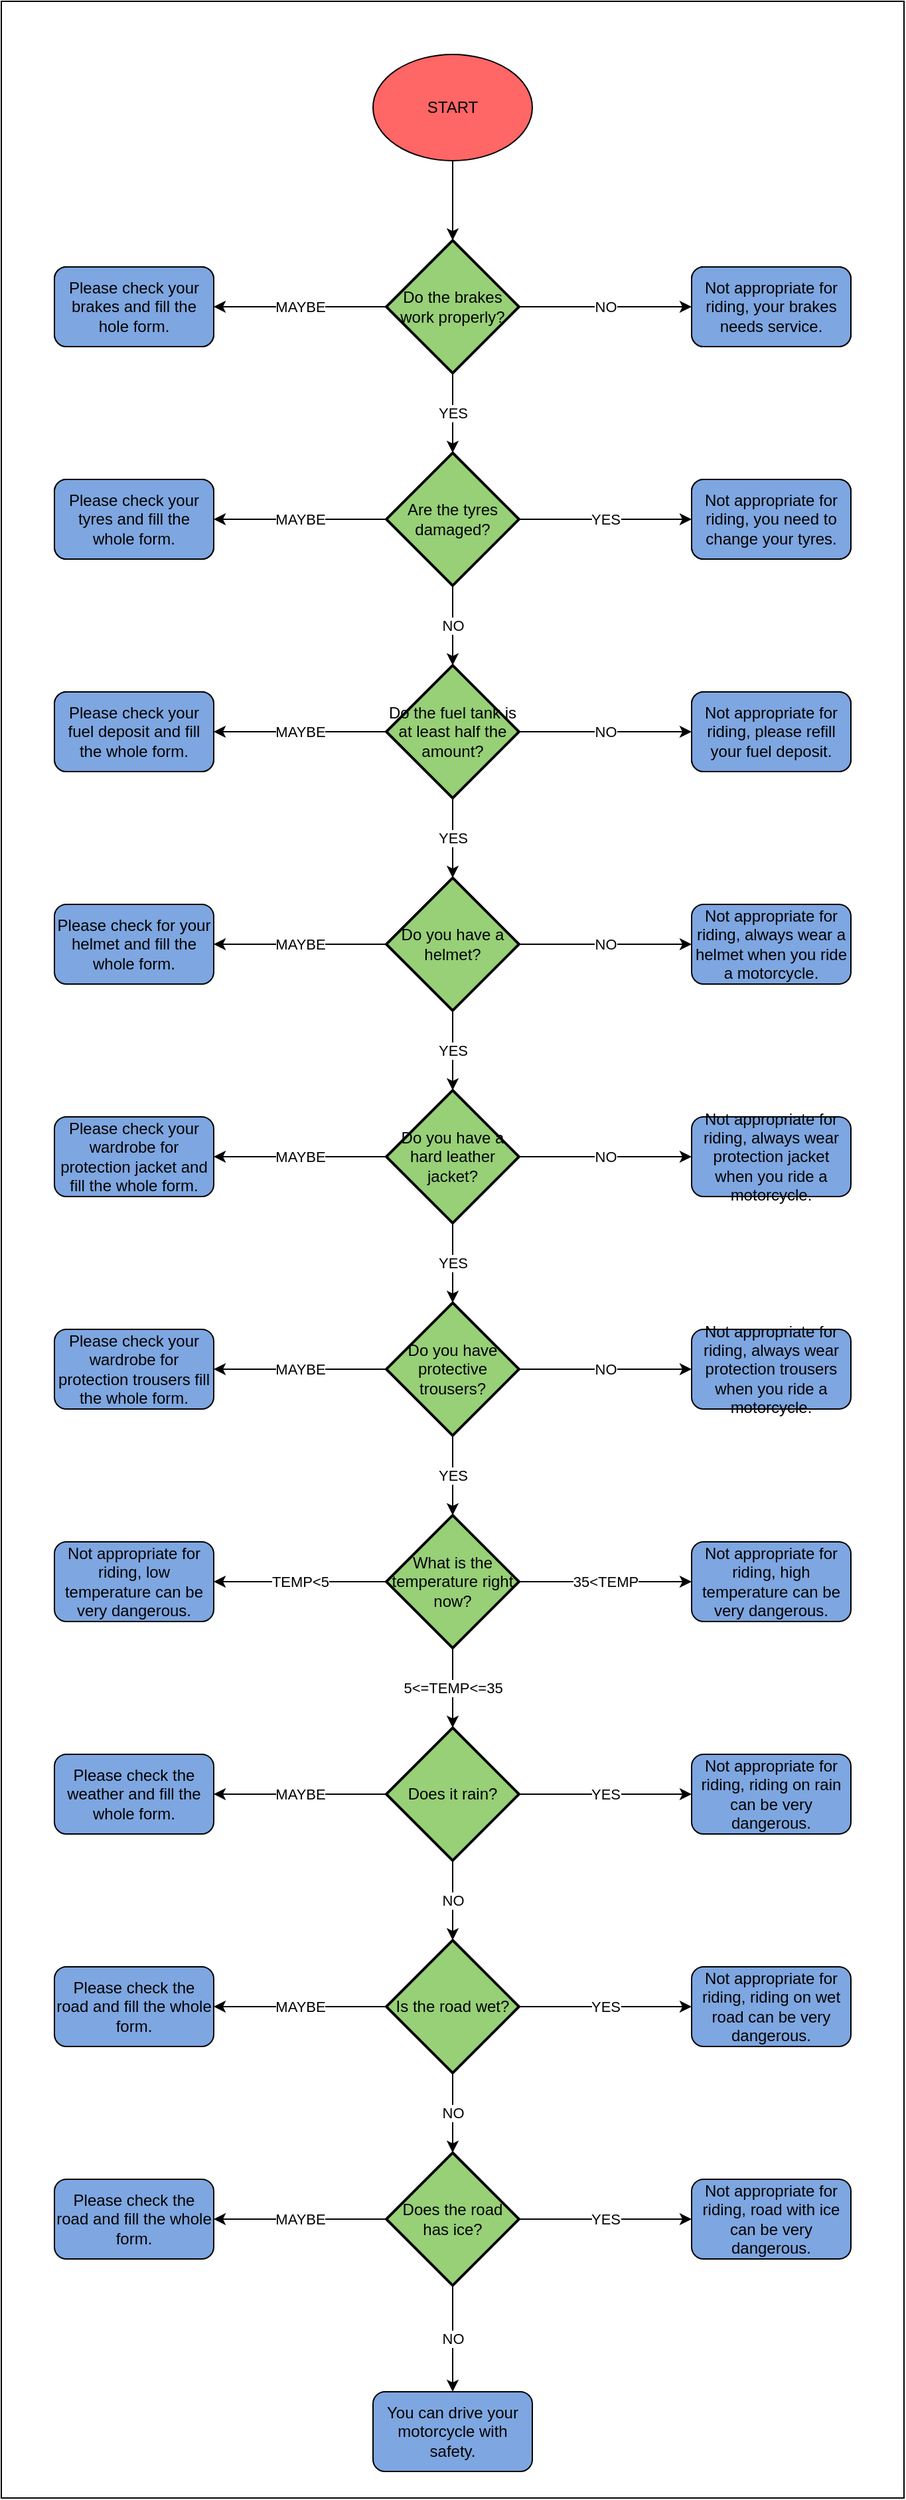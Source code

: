 <mxfile version="14.2.4" type="device"><diagram id="Aasf_YlZGYBMdKBJ-v3B" name="Page-1"><mxGraphModel dx="1140" dy="492" grid="1" gridSize="10" guides="1" tooltips="1" connect="1" arrows="1" fold="1" page="1" pageScale="1" pageWidth="827" pageHeight="1169" math="0" shadow="0"><root><mxCell id="0"/><mxCell id="1" parent="0"/><mxCell id="5wDYgAP2A3JdaDyU1wDn-115" value="" style="rounded=0;whiteSpace=wrap;html=1;fillColor=#FFFFFF;" vertex="1" parent="1"><mxGeometry x="74" y="30" width="680" height="1880" as="geometry"/></mxCell><mxCell id="5wDYgAP2A3JdaDyU1wDn-4" value="" style="endArrow=classic;html=1;entryX=0.5;entryY=0;entryDx=0;entryDy=0;exitX=0.5;exitY=1;exitDx=0;exitDy=0;exitPerimeter=0;entryPerimeter=0;" edge="1" parent="1" source="5wDYgAP2A3JdaDyU1wDn-97" target="5wDYgAP2A3JdaDyU1wDn-98"><mxGeometry relative="1" as="geometry"><mxPoint x="414" y="290" as="sourcePoint"/><mxPoint x="414" y="390" as="targetPoint"/></mxGeometry></mxCell><mxCell id="5wDYgAP2A3JdaDyU1wDn-5" value="YES" style="edgeLabel;resizable=0;html=1;align=center;verticalAlign=middle;" connectable="0" vertex="1" parent="5wDYgAP2A3JdaDyU1wDn-4"><mxGeometry relative="1" as="geometry"/></mxCell><mxCell id="5wDYgAP2A3JdaDyU1wDn-7" value="" style="endArrow=classic;html=1;entryX=0.5;entryY=0;entryDx=0;entryDy=0;exitX=0.5;exitY=1;exitDx=0;exitDy=0;exitPerimeter=0;entryPerimeter=0;" edge="1" parent="1" source="5wDYgAP2A3JdaDyU1wDn-98" target="5wDYgAP2A3JdaDyU1wDn-99"><mxGeometry relative="1" as="geometry"><mxPoint x="414" y="450" as="sourcePoint"/><mxPoint x="414" y="550" as="targetPoint"/></mxGeometry></mxCell><mxCell id="5wDYgAP2A3JdaDyU1wDn-8" value="ΝΟ" style="edgeLabel;resizable=0;html=1;align=center;verticalAlign=middle;" connectable="0" vertex="1" parent="5wDYgAP2A3JdaDyU1wDn-7"><mxGeometry relative="1" as="geometry"/></mxCell><mxCell id="5wDYgAP2A3JdaDyU1wDn-10" value="" style="endArrow=classic;html=1;exitX=0.5;exitY=1;exitDx=0;exitDy=0;entryX=0.5;entryY=0;entryDx=0;entryDy=0;exitPerimeter=0;entryPerimeter=0;" edge="1" parent="1" source="5wDYgAP2A3JdaDyU1wDn-99" target="5wDYgAP2A3JdaDyU1wDn-100"><mxGeometry relative="1" as="geometry"><mxPoint x="414" y="610" as="sourcePoint"/><mxPoint x="414" y="710" as="targetPoint"/></mxGeometry></mxCell><mxCell id="5wDYgAP2A3JdaDyU1wDn-11" value="YES" style="edgeLabel;resizable=0;html=1;align=center;verticalAlign=middle;" connectable="0" vertex="1" parent="5wDYgAP2A3JdaDyU1wDn-10"><mxGeometry relative="1" as="geometry"/></mxCell><mxCell id="5wDYgAP2A3JdaDyU1wDn-13" value="" style="endArrow=classic;html=1;exitX=0.5;exitY=1;exitDx=0;exitDy=0;entryX=0.5;entryY=0;entryDx=0;entryDy=0;exitPerimeter=0;entryPerimeter=0;" edge="1" parent="1" source="5wDYgAP2A3JdaDyU1wDn-100" target="5wDYgAP2A3JdaDyU1wDn-101"><mxGeometry relative="1" as="geometry"><mxPoint x="414" y="770" as="sourcePoint"/><mxPoint x="414" y="870" as="targetPoint"/></mxGeometry></mxCell><mxCell id="5wDYgAP2A3JdaDyU1wDn-14" value="YES" style="edgeLabel;resizable=0;html=1;align=center;verticalAlign=middle;" connectable="0" vertex="1" parent="5wDYgAP2A3JdaDyU1wDn-13"><mxGeometry relative="1" as="geometry"/></mxCell><mxCell id="5wDYgAP2A3JdaDyU1wDn-16" value="" style="endArrow=classic;html=1;exitX=0.5;exitY=1;exitDx=0;exitDy=0;entryX=0.5;entryY=0;entryDx=0;entryDy=0;exitPerimeter=0;entryPerimeter=0;" edge="1" parent="1" source="5wDYgAP2A3JdaDyU1wDn-101" target="5wDYgAP2A3JdaDyU1wDn-102"><mxGeometry relative="1" as="geometry"><mxPoint x="414" y="930" as="sourcePoint"/><mxPoint x="414" y="1030" as="targetPoint"/></mxGeometry></mxCell><mxCell id="5wDYgAP2A3JdaDyU1wDn-17" value="YES" style="edgeLabel;resizable=0;html=1;align=center;verticalAlign=middle;" connectable="0" vertex="1" parent="5wDYgAP2A3JdaDyU1wDn-16"><mxGeometry relative="1" as="geometry"/></mxCell><mxCell id="5wDYgAP2A3JdaDyU1wDn-19" value="" style="endArrow=classic;html=1;exitX=0.5;exitY=1;exitDx=0;exitDy=0;entryX=0.5;entryY=0;entryDx=0;entryDy=0;exitPerimeter=0;entryPerimeter=0;" edge="1" parent="1" source="5wDYgAP2A3JdaDyU1wDn-102" target="5wDYgAP2A3JdaDyU1wDn-104"><mxGeometry relative="1" as="geometry"><mxPoint x="414" y="1090" as="sourcePoint"/><mxPoint x="414" y="1190" as="targetPoint"/></mxGeometry></mxCell><mxCell id="5wDYgAP2A3JdaDyU1wDn-20" value="YES" style="edgeLabel;resizable=0;html=1;align=center;verticalAlign=middle;" connectable="0" vertex="1" parent="5wDYgAP2A3JdaDyU1wDn-19"><mxGeometry relative="1" as="geometry"/></mxCell><mxCell id="5wDYgAP2A3JdaDyU1wDn-21" value="" style="endArrow=classic;html=1;exitX=0.5;exitY=1;exitDx=0;exitDy=0;exitPerimeter=0;entryX=0.5;entryY=0;entryDx=0;entryDy=0;entryPerimeter=0;" edge="1" parent="1" source="5wDYgAP2A3JdaDyU1wDn-104" target="5wDYgAP2A3JdaDyU1wDn-105"><mxGeometry relative="1" as="geometry"><mxPoint x="414" y="1250" as="sourcePoint"/><mxPoint x="414" y="1350.0" as="targetPoint"/></mxGeometry></mxCell><mxCell id="5wDYgAP2A3JdaDyU1wDn-22" value="5&amp;lt;=TEMP&amp;lt;=35" style="edgeLabel;resizable=0;html=1;align=center;verticalAlign=middle;" connectable="0" vertex="1" parent="5wDYgAP2A3JdaDyU1wDn-21"><mxGeometry relative="1" as="geometry"/></mxCell><mxCell id="5wDYgAP2A3JdaDyU1wDn-25" value="" style="endArrow=classic;html=1;exitX=0.5;exitY=1;exitDx=0;exitDy=0;entryX=0.5;entryY=0;entryDx=0;entryDy=0;exitPerimeter=0;entryPerimeter=0;" edge="1" parent="1" source="5wDYgAP2A3JdaDyU1wDn-105" target="5wDYgAP2A3JdaDyU1wDn-106"><mxGeometry relative="1" as="geometry"><mxPoint x="414" y="1410.0" as="sourcePoint"/><mxPoint x="414" y="1510" as="targetPoint"/></mxGeometry></mxCell><mxCell id="5wDYgAP2A3JdaDyU1wDn-26" value="NO" style="edgeLabel;resizable=0;html=1;align=center;verticalAlign=middle;" connectable="0" vertex="1" parent="5wDYgAP2A3JdaDyU1wDn-25"><mxGeometry relative="1" as="geometry"/></mxCell><mxCell id="5wDYgAP2A3JdaDyU1wDn-28" value="" style="endArrow=classic;html=1;exitX=0.5;exitY=1;exitDx=0;exitDy=0;entryX=0.5;entryY=0;entryDx=0;entryDy=0;exitPerimeter=0;entryPerimeter=0;" edge="1" parent="1" source="5wDYgAP2A3JdaDyU1wDn-106" target="5wDYgAP2A3JdaDyU1wDn-107"><mxGeometry relative="1" as="geometry"><mxPoint x="414" y="1570" as="sourcePoint"/><mxPoint x="414" y="1670" as="targetPoint"/></mxGeometry></mxCell><mxCell id="5wDYgAP2A3JdaDyU1wDn-29" value="NO" style="edgeLabel;resizable=0;html=1;align=center;verticalAlign=middle;" connectable="0" vertex="1" parent="5wDYgAP2A3JdaDyU1wDn-28"><mxGeometry relative="1" as="geometry"/></mxCell><mxCell id="5wDYgAP2A3JdaDyU1wDn-30" value="" style="endArrow=classic;html=1;exitX=0.5;exitY=1;exitDx=0;exitDy=0;exitPerimeter=0;" edge="1" parent="1" source="5wDYgAP2A3JdaDyU1wDn-107"><mxGeometry relative="1" as="geometry"><mxPoint x="414" y="1730" as="sourcePoint"/><mxPoint x="414" y="1830" as="targetPoint"/></mxGeometry></mxCell><mxCell id="5wDYgAP2A3JdaDyU1wDn-31" value="NO" style="edgeLabel;resizable=0;html=1;align=center;verticalAlign=middle;" connectable="0" vertex="1" parent="5wDYgAP2A3JdaDyU1wDn-30"><mxGeometry relative="1" as="geometry"/></mxCell><mxCell id="5wDYgAP2A3JdaDyU1wDn-33" value="" style="endArrow=classic;html=1;exitX=1;exitY=0.5;exitDx=0;exitDy=0;exitPerimeter=0;" edge="1" parent="1" source="5wDYgAP2A3JdaDyU1wDn-97"><mxGeometry relative="1" as="geometry"><mxPoint x="474" y="260" as="sourcePoint"/><mxPoint x="594" y="260" as="targetPoint"/></mxGeometry></mxCell><mxCell id="5wDYgAP2A3JdaDyU1wDn-34" value="NO" style="edgeLabel;resizable=0;html=1;align=center;verticalAlign=middle;" connectable="0" vertex="1" parent="5wDYgAP2A3JdaDyU1wDn-33"><mxGeometry relative="1" as="geometry"/></mxCell><mxCell id="5wDYgAP2A3JdaDyU1wDn-35" value="Not appropriate for riding, your brakes needs service." style="rounded=1;whiteSpace=wrap;html=1;fillColor=#7EA6E0;" vertex="1" parent="1"><mxGeometry x="594" y="230" width="120" height="60" as="geometry"/></mxCell><mxCell id="5wDYgAP2A3JdaDyU1wDn-36" value="Not appropriate for riding, you need to change your tyres." style="rounded=1;whiteSpace=wrap;html=1;" vertex="1" parent="1"><mxGeometry x="594" y="390" width="120" height="60" as="geometry"/></mxCell><mxCell id="5wDYgAP2A3JdaDyU1wDn-37" value="" style="endArrow=classic;html=1;exitX=1;exitY=0.5;exitDx=0;exitDy=0;entryX=0;entryY=0.5;entryDx=0;entryDy=0;exitPerimeter=0;" edge="1" parent="1" source="5wDYgAP2A3JdaDyU1wDn-98" target="5wDYgAP2A3JdaDyU1wDn-36"><mxGeometry relative="1" as="geometry"><mxPoint x="474" y="420" as="sourcePoint"/><mxPoint x="674" y="390" as="targetPoint"/></mxGeometry></mxCell><mxCell id="5wDYgAP2A3JdaDyU1wDn-38" value="YES" style="edgeLabel;resizable=0;html=1;align=center;verticalAlign=middle;" connectable="0" vertex="1" parent="5wDYgAP2A3JdaDyU1wDn-37"><mxGeometry relative="1" as="geometry"/></mxCell><mxCell id="5wDYgAP2A3JdaDyU1wDn-39" value="Not appropriate for riding, please refill your fuel deposit." style="rounded=1;whiteSpace=wrap;html=1;" vertex="1" parent="1"><mxGeometry x="594" y="550" width="120" height="60" as="geometry"/></mxCell><mxCell id="5wDYgAP2A3JdaDyU1wDn-40" value="" style="endArrow=classic;html=1;exitX=1;exitY=0.5;exitDx=0;exitDy=0;entryX=0;entryY=0.5;entryDx=0;entryDy=0;exitPerimeter=0;" edge="1" parent="1" source="5wDYgAP2A3JdaDyU1wDn-99" target="5wDYgAP2A3JdaDyU1wDn-39"><mxGeometry relative="1" as="geometry"><mxPoint x="474" y="580" as="sourcePoint"/><mxPoint x="534" y="650" as="targetPoint"/></mxGeometry></mxCell><mxCell id="5wDYgAP2A3JdaDyU1wDn-41" value="NO" style="edgeLabel;resizable=0;html=1;align=center;verticalAlign=middle;" connectable="0" vertex="1" parent="5wDYgAP2A3JdaDyU1wDn-40"><mxGeometry relative="1" as="geometry"/></mxCell><mxCell id="5wDYgAP2A3JdaDyU1wDn-42" value="Not appropriate for riding, always wear a helmet when you ride a motorcycle." style="rounded=1;whiteSpace=wrap;html=1;fillColor=#7EA6E0;" vertex="1" parent="1"><mxGeometry x="594" y="710" width="120" height="60" as="geometry"/></mxCell><mxCell id="5wDYgAP2A3JdaDyU1wDn-43" value="" style="endArrow=classic;html=1;entryX=0;entryY=0.5;entryDx=0;entryDy=0;exitX=1;exitY=0.5;exitDx=0;exitDy=0;exitPerimeter=0;" edge="1" parent="1" source="5wDYgAP2A3JdaDyU1wDn-100" target="5wDYgAP2A3JdaDyU1wDn-42"><mxGeometry relative="1" as="geometry"><mxPoint x="474" y="740" as="sourcePoint"/><mxPoint x="534" y="650" as="targetPoint"/></mxGeometry></mxCell><mxCell id="5wDYgAP2A3JdaDyU1wDn-44" value="NO" style="edgeLabel;resizable=0;html=1;align=center;verticalAlign=middle;" connectable="0" vertex="1" parent="5wDYgAP2A3JdaDyU1wDn-43"><mxGeometry relative="1" as="geometry"/></mxCell><mxCell id="5wDYgAP2A3JdaDyU1wDn-45" value="Not appropriate for riding, always wear protection jacket when you ride a motorcycle." style="rounded=1;whiteSpace=wrap;html=1;fillColor=#7EA6E0;" vertex="1" parent="1"><mxGeometry x="594" y="870" width="120" height="60" as="geometry"/></mxCell><mxCell id="5wDYgAP2A3JdaDyU1wDn-46" value="" style="endArrow=classic;html=1;entryX=0;entryY=0.5;entryDx=0;entryDy=0;exitX=1;exitY=0.5;exitDx=0;exitDy=0;exitPerimeter=0;" edge="1" parent="1" source="5wDYgAP2A3JdaDyU1wDn-101" target="5wDYgAP2A3JdaDyU1wDn-45"><mxGeometry relative="1" as="geometry"><mxPoint x="474" y="900" as="sourcePoint"/><mxPoint x="534" y="950" as="targetPoint"/></mxGeometry></mxCell><mxCell id="5wDYgAP2A3JdaDyU1wDn-47" value="NO" style="edgeLabel;resizable=0;html=1;align=center;verticalAlign=middle;" connectable="0" vertex="1" parent="5wDYgAP2A3JdaDyU1wDn-46"><mxGeometry relative="1" as="geometry"/></mxCell><mxCell id="5wDYgAP2A3JdaDyU1wDn-48" value="Not appropriate for riding, always wear protection trousers when you ride a motorcycle." style="rounded=1;whiteSpace=wrap;html=1;fillColor=#7EA6E0;" vertex="1" parent="1"><mxGeometry x="594" y="1030" width="120" height="60" as="geometry"/></mxCell><mxCell id="5wDYgAP2A3JdaDyU1wDn-49" value="" style="endArrow=classic;html=1;exitX=1;exitY=0.5;exitDx=0;exitDy=0;entryX=0;entryY=0.5;entryDx=0;entryDy=0;exitPerimeter=0;" edge="1" parent="1" source="5wDYgAP2A3JdaDyU1wDn-102" target="5wDYgAP2A3JdaDyU1wDn-48"><mxGeometry relative="1" as="geometry"><mxPoint x="474" y="1060" as="sourcePoint"/><mxPoint x="534" y="950" as="targetPoint"/></mxGeometry></mxCell><mxCell id="5wDYgAP2A3JdaDyU1wDn-50" value="NO" style="edgeLabel;resizable=0;html=1;align=center;verticalAlign=middle;" connectable="0" vertex="1" parent="5wDYgAP2A3JdaDyU1wDn-49"><mxGeometry relative="1" as="geometry"/></mxCell><mxCell id="5wDYgAP2A3JdaDyU1wDn-51" value="Not appropriate for riding, high temperature can be very dangerous." style="rounded=1;whiteSpace=wrap;html=1;fillColor=#7EA6E0;" vertex="1" parent="1"><mxGeometry x="594" y="1190" width="120" height="60" as="geometry"/></mxCell><mxCell id="5wDYgAP2A3JdaDyU1wDn-52" value="" style="endArrow=classic;html=1;entryX=0;entryY=0.5;entryDx=0;entryDy=0;exitX=1;exitY=0.5;exitDx=0;exitDy=0;exitPerimeter=0;" edge="1" parent="1" source="5wDYgAP2A3JdaDyU1wDn-104" target="5wDYgAP2A3JdaDyU1wDn-51"><mxGeometry relative="1" as="geometry"><mxPoint x="474" y="1220" as="sourcePoint"/><mxPoint x="534" y="1350" as="targetPoint"/></mxGeometry></mxCell><mxCell id="5wDYgAP2A3JdaDyU1wDn-53" value="35&amp;lt;TEMP" style="edgeLabel;resizable=0;html=1;align=center;verticalAlign=middle;" connectable="0" vertex="1" parent="5wDYgAP2A3JdaDyU1wDn-52"><mxGeometry relative="1" as="geometry"/></mxCell><mxCell id="5wDYgAP2A3JdaDyU1wDn-54" value="Not appropriate for riding, riding on rain can be very dangerous." style="rounded=1;whiteSpace=wrap;html=1;fillColor=#7EA6E0;" vertex="1" parent="1"><mxGeometry x="594" y="1350" width="120" height="60" as="geometry"/></mxCell><mxCell id="5wDYgAP2A3JdaDyU1wDn-55" value="" style="endArrow=classic;html=1;entryX=0;entryY=0.5;entryDx=0;entryDy=0;exitX=1;exitY=0.5;exitDx=0;exitDy=0;exitPerimeter=0;" edge="1" parent="1" source="5wDYgAP2A3JdaDyU1wDn-105" target="5wDYgAP2A3JdaDyU1wDn-54"><mxGeometry relative="1" as="geometry"><mxPoint x="474" y="1380.0" as="sourcePoint"/><mxPoint x="534" y="1350" as="targetPoint"/></mxGeometry></mxCell><mxCell id="5wDYgAP2A3JdaDyU1wDn-56" value="YES" style="edgeLabel;resizable=0;html=1;align=center;verticalAlign=middle;" connectable="0" vertex="1" parent="5wDYgAP2A3JdaDyU1wDn-55"><mxGeometry relative="1" as="geometry"/></mxCell><mxCell id="5wDYgAP2A3JdaDyU1wDn-57" value="Not appropriate for riding, riding on wet road can be very dangerous." style="rounded=1;whiteSpace=wrap;html=1;fillColor=#7EA6E0;" vertex="1" parent="1"><mxGeometry x="594" y="1510" width="120" height="60" as="geometry"/></mxCell><mxCell id="5wDYgAP2A3JdaDyU1wDn-58" value="" style="endArrow=classic;html=1;entryX=0;entryY=0.5;entryDx=0;entryDy=0;exitX=1;exitY=0.5;exitDx=0;exitDy=0;exitPerimeter=0;" edge="1" parent="1" source="5wDYgAP2A3JdaDyU1wDn-106" target="5wDYgAP2A3JdaDyU1wDn-57"><mxGeometry relative="1" as="geometry"><mxPoint x="474" y="1540" as="sourcePoint"/><mxPoint x="534" y="1650" as="targetPoint"/></mxGeometry></mxCell><mxCell id="5wDYgAP2A3JdaDyU1wDn-59" value="YES" style="edgeLabel;resizable=0;html=1;align=center;verticalAlign=middle;" connectable="0" vertex="1" parent="5wDYgAP2A3JdaDyU1wDn-58"><mxGeometry relative="1" as="geometry"/></mxCell><mxCell id="5wDYgAP2A3JdaDyU1wDn-60" value="Not appropriate for riding, road with ice can be very dangerous." style="rounded=1;whiteSpace=wrap;html=1;fillColor=#7EA6E0;" vertex="1" parent="1"><mxGeometry x="594" y="1670" width="120" height="60" as="geometry"/></mxCell><mxCell id="5wDYgAP2A3JdaDyU1wDn-61" value="" style="endArrow=classic;html=1;entryX=0;entryY=0.5;entryDx=0;entryDy=0;exitX=1;exitY=0.5;exitDx=0;exitDy=0;exitPerimeter=0;" edge="1" parent="1" source="5wDYgAP2A3JdaDyU1wDn-107" target="5wDYgAP2A3JdaDyU1wDn-60"><mxGeometry relative="1" as="geometry"><mxPoint x="474" y="1700" as="sourcePoint"/><mxPoint x="534" y="1650" as="targetPoint"/></mxGeometry></mxCell><mxCell id="5wDYgAP2A3JdaDyU1wDn-62" value="YES" style="edgeLabel;resizable=0;html=1;align=center;verticalAlign=middle;" connectable="0" vertex="1" parent="5wDYgAP2A3JdaDyU1wDn-61"><mxGeometry relative="1" as="geometry"/></mxCell><mxCell id="5wDYgAP2A3JdaDyU1wDn-64" value="Please check your brakes and fill the hole form." style="rounded=1;whiteSpace=wrap;html=1;fillColor=#7EA6E0;" vertex="1" parent="1"><mxGeometry x="114" y="230" width="120" height="60" as="geometry"/></mxCell><mxCell id="5wDYgAP2A3JdaDyU1wDn-65" value="Please check your tyres and fill the whole form." style="rounded=1;whiteSpace=wrap;html=1;" vertex="1" parent="1"><mxGeometry x="114" y="390" width="120" height="60" as="geometry"/></mxCell><mxCell id="5wDYgAP2A3JdaDyU1wDn-66" value="Please check your fuel deposit and fill the whole form." style="rounded=1;whiteSpace=wrap;html=1;" vertex="1" parent="1"><mxGeometry x="114" y="550" width="120" height="60" as="geometry"/></mxCell><mxCell id="5wDYgAP2A3JdaDyU1wDn-67" value="Please check for your helmet and fill the whole form." style="rounded=1;whiteSpace=wrap;html=1;fillColor=#7EA6E0;" vertex="1" parent="1"><mxGeometry x="114" y="710" width="120" height="60" as="geometry"/></mxCell><mxCell id="5wDYgAP2A3JdaDyU1wDn-68" value="Please check your wardrobe for protection jacket and fill the whole form." style="rounded=1;whiteSpace=wrap;html=1;fillColor=#7EA6E0;" vertex="1" parent="1"><mxGeometry x="114" y="870" width="120" height="60" as="geometry"/></mxCell><mxCell id="5wDYgAP2A3JdaDyU1wDn-69" value="Please check your wardrobe for protection trousers fill the whole form." style="rounded=1;whiteSpace=wrap;html=1;fillColor=#7EA6E0;" vertex="1" parent="1"><mxGeometry x="114" y="1030" width="120" height="60" as="geometry"/></mxCell><mxCell id="5wDYgAP2A3JdaDyU1wDn-70" value="Not appropriate for riding, low temperature can be very dangerous." style="rounded=1;whiteSpace=wrap;html=1;fillColor=#7EA6E0;" vertex="1" parent="1"><mxGeometry x="114" y="1190" width="120" height="60" as="geometry"/></mxCell><mxCell id="5wDYgAP2A3JdaDyU1wDn-71" value="Please check the weather and fill the whole form." style="rounded=1;whiteSpace=wrap;html=1;fillColor=#7EA6E0;" vertex="1" parent="1"><mxGeometry x="114" y="1350" width="120" height="60" as="geometry"/></mxCell><mxCell id="5wDYgAP2A3JdaDyU1wDn-72" value="Please check the road and fill the whole form." style="rounded=1;whiteSpace=wrap;html=1;fillColor=#7EA6E0;" vertex="1" parent="1"><mxGeometry x="114" y="1510" width="120" height="60" as="geometry"/></mxCell><mxCell id="5wDYgAP2A3JdaDyU1wDn-73" value="Please check the road and fill the whole form." style="rounded=1;whiteSpace=wrap;html=1;fillColor=#7EA6E0;" vertex="1" parent="1"><mxGeometry x="114" y="1670" width="120" height="60" as="geometry"/></mxCell><mxCell id="5wDYgAP2A3JdaDyU1wDn-74" value="" style="endArrow=classic;html=1;exitX=0;exitY=0.5;exitDx=0;exitDy=0;entryX=1;entryY=0.5;entryDx=0;entryDy=0;exitPerimeter=0;" edge="1" parent="1" source="5wDYgAP2A3JdaDyU1wDn-97" target="5wDYgAP2A3JdaDyU1wDn-64"><mxGeometry relative="1" as="geometry"><mxPoint x="354" y="260" as="sourcePoint"/><mxPoint x="374" y="350" as="targetPoint"/></mxGeometry></mxCell><mxCell id="5wDYgAP2A3JdaDyU1wDn-75" value="MAYBE" style="edgeLabel;resizable=0;html=1;align=center;verticalAlign=middle;" connectable="0" vertex="1" parent="5wDYgAP2A3JdaDyU1wDn-74"><mxGeometry relative="1" as="geometry"/></mxCell><mxCell id="5wDYgAP2A3JdaDyU1wDn-76" value="" style="endArrow=classic;html=1;exitX=0;exitY=0.5;exitDx=0;exitDy=0;entryX=1;entryY=0.5;entryDx=0;entryDy=0;exitPerimeter=0;" edge="1" parent="1" source="5wDYgAP2A3JdaDyU1wDn-98" target="5wDYgAP2A3JdaDyU1wDn-65"><mxGeometry relative="1" as="geometry"><mxPoint x="354" y="420" as="sourcePoint"/><mxPoint x="374" y="350" as="targetPoint"/></mxGeometry></mxCell><mxCell id="5wDYgAP2A3JdaDyU1wDn-77" value="MAYBE" style="edgeLabel;resizable=0;html=1;align=center;verticalAlign=middle;" connectable="0" vertex="1" parent="5wDYgAP2A3JdaDyU1wDn-76"><mxGeometry relative="1" as="geometry"/></mxCell><mxCell id="5wDYgAP2A3JdaDyU1wDn-78" value="" style="endArrow=classic;html=1;exitX=0;exitY=0.5;exitDx=0;exitDy=0;entryX=1;entryY=0.5;entryDx=0;entryDy=0;exitPerimeter=0;" edge="1" parent="1" source="5wDYgAP2A3JdaDyU1wDn-99" target="5wDYgAP2A3JdaDyU1wDn-66"><mxGeometry relative="1" as="geometry"><mxPoint x="354" y="580" as="sourcePoint"/><mxPoint x="374" y="550" as="targetPoint"/></mxGeometry></mxCell><mxCell id="5wDYgAP2A3JdaDyU1wDn-79" value="MAYBE" style="edgeLabel;resizable=0;html=1;align=center;verticalAlign=middle;" connectable="0" vertex="1" parent="5wDYgAP2A3JdaDyU1wDn-78"><mxGeometry relative="1" as="geometry"/></mxCell><mxCell id="5wDYgAP2A3JdaDyU1wDn-80" value="" style="endArrow=classic;html=1;entryX=1;entryY=0.5;entryDx=0;entryDy=0;exitX=0;exitY=0.5;exitDx=0;exitDy=0;exitPerimeter=0;" edge="1" parent="1" source="5wDYgAP2A3JdaDyU1wDn-100" target="5wDYgAP2A3JdaDyU1wDn-67"><mxGeometry relative="1" as="geometry"><mxPoint x="354" y="740" as="sourcePoint"/><mxPoint x="374" y="750" as="targetPoint"/></mxGeometry></mxCell><mxCell id="5wDYgAP2A3JdaDyU1wDn-81" value="MAYBE" style="edgeLabel;resizable=0;html=1;align=center;verticalAlign=middle;" connectable="0" vertex="1" parent="5wDYgAP2A3JdaDyU1wDn-80"><mxGeometry relative="1" as="geometry"/></mxCell><mxCell id="5wDYgAP2A3JdaDyU1wDn-82" value="" style="endArrow=classic;html=1;entryX=1;entryY=0.5;entryDx=0;entryDy=0;exitX=0;exitY=0.5;exitDx=0;exitDy=0;exitPerimeter=0;" edge="1" parent="1" source="5wDYgAP2A3JdaDyU1wDn-101" target="5wDYgAP2A3JdaDyU1wDn-68"><mxGeometry relative="1" as="geometry"><mxPoint x="354" y="900" as="sourcePoint"/><mxPoint x="374" y="950" as="targetPoint"/></mxGeometry></mxCell><mxCell id="5wDYgAP2A3JdaDyU1wDn-83" value="MAYBE" style="edgeLabel;resizable=0;html=1;align=center;verticalAlign=middle;" connectable="0" vertex="1" parent="5wDYgAP2A3JdaDyU1wDn-82"><mxGeometry relative="1" as="geometry"/></mxCell><mxCell id="5wDYgAP2A3JdaDyU1wDn-84" value="" style="endArrow=classic;html=1;exitX=0;exitY=0.5;exitDx=0;exitDy=0;entryX=1;entryY=0.5;entryDx=0;entryDy=0;exitPerimeter=0;" edge="1" parent="1" source="5wDYgAP2A3JdaDyU1wDn-102" target="5wDYgAP2A3JdaDyU1wDn-69"><mxGeometry relative="1" as="geometry"><mxPoint x="354" y="1060" as="sourcePoint"/><mxPoint x="374" y="1150" as="targetPoint"/></mxGeometry></mxCell><mxCell id="5wDYgAP2A3JdaDyU1wDn-85" value="MAYBE" style="edgeLabel;resizable=0;html=1;align=center;verticalAlign=middle;" connectable="0" vertex="1" parent="5wDYgAP2A3JdaDyU1wDn-84"><mxGeometry relative="1" as="geometry"/></mxCell><mxCell id="5wDYgAP2A3JdaDyU1wDn-86" value="" style="endArrow=classic;html=1;exitX=0;exitY=0.5;exitDx=0;exitDy=0;entryX=1;entryY=0.5;entryDx=0;entryDy=0;exitPerimeter=0;" edge="1" parent="1" source="5wDYgAP2A3JdaDyU1wDn-104" target="5wDYgAP2A3JdaDyU1wDn-70"><mxGeometry relative="1" as="geometry"><mxPoint x="354" y="1220" as="sourcePoint"/><mxPoint x="374" y="1350" as="targetPoint"/><Array as="points"><mxPoint x="294" y="1220"/></Array></mxGeometry></mxCell><mxCell id="5wDYgAP2A3JdaDyU1wDn-87" value="TEMP&amp;lt;5" style="edgeLabel;resizable=0;html=1;align=center;verticalAlign=middle;" connectable="0" vertex="1" parent="5wDYgAP2A3JdaDyU1wDn-86"><mxGeometry relative="1" as="geometry"/></mxCell><mxCell id="5wDYgAP2A3JdaDyU1wDn-88" value="" style="endArrow=classic;html=1;exitX=0;exitY=0.5;exitDx=0;exitDy=0;entryX=1;entryY=0.5;entryDx=0;entryDy=0;exitPerimeter=0;" edge="1" parent="1" source="5wDYgAP2A3JdaDyU1wDn-105" target="5wDYgAP2A3JdaDyU1wDn-71"><mxGeometry relative="1" as="geometry"><mxPoint x="354" y="1380.0" as="sourcePoint"/><mxPoint x="374" y="1350" as="targetPoint"/></mxGeometry></mxCell><mxCell id="5wDYgAP2A3JdaDyU1wDn-89" value="MAYBE" style="edgeLabel;resizable=0;html=1;align=center;verticalAlign=middle;" connectable="0" vertex="1" parent="5wDYgAP2A3JdaDyU1wDn-88"><mxGeometry relative="1" as="geometry"/></mxCell><mxCell id="5wDYgAP2A3JdaDyU1wDn-90" value="" style="endArrow=classic;html=1;entryX=1;entryY=0.5;entryDx=0;entryDy=0;exitX=0;exitY=0.5;exitDx=0;exitDy=0;exitPerimeter=0;" edge="1" parent="1" source="5wDYgAP2A3JdaDyU1wDn-106" target="5wDYgAP2A3JdaDyU1wDn-72"><mxGeometry relative="1" as="geometry"><mxPoint x="354" y="1540" as="sourcePoint"/><mxPoint x="374" y="1650" as="targetPoint"/></mxGeometry></mxCell><mxCell id="5wDYgAP2A3JdaDyU1wDn-91" value="MAYBE" style="edgeLabel;resizable=0;html=1;align=center;verticalAlign=middle;" connectable="0" vertex="1" parent="5wDYgAP2A3JdaDyU1wDn-90"><mxGeometry relative="1" as="geometry"/></mxCell><mxCell id="5wDYgAP2A3JdaDyU1wDn-92" value="" style="endArrow=classic;html=1;entryX=1;entryY=0.5;entryDx=0;entryDy=0;exitX=0;exitY=0.5;exitDx=0;exitDy=0;exitPerimeter=0;" edge="1" parent="1" source="5wDYgAP2A3JdaDyU1wDn-107" target="5wDYgAP2A3JdaDyU1wDn-73"><mxGeometry relative="1" as="geometry"><mxPoint x="354" y="1700" as="sourcePoint"/><mxPoint x="374" y="1650" as="targetPoint"/></mxGeometry></mxCell><mxCell id="5wDYgAP2A3JdaDyU1wDn-93" value="MAYBE" style="edgeLabel;resizable=0;html=1;align=center;verticalAlign=middle;" connectable="0" vertex="1" parent="5wDYgAP2A3JdaDyU1wDn-92"><mxGeometry relative="1" as="geometry"/></mxCell><mxCell id="5wDYgAP2A3JdaDyU1wDn-94" value="You can drive your motorcycle with safety." style="rounded=1;whiteSpace=wrap;html=1;fillColor=#7EA6E0;" vertex="1" parent="1"><mxGeometry x="354" y="1830" width="120" height="60" as="geometry"/></mxCell><mxCell id="5wDYgAP2A3JdaDyU1wDn-95" value="START" style="ellipse;whiteSpace=wrap;html=1;fillColor=#FF6666;" vertex="1" parent="1"><mxGeometry x="354" y="70" width="120" height="80" as="geometry"/></mxCell><mxCell id="5wDYgAP2A3JdaDyU1wDn-96" value="" style="endArrow=classic;html=1;exitX=0.5;exitY=1;exitDx=0;exitDy=0;entryX=0.5;entryY=0;entryDx=0;entryDy=0;entryPerimeter=0;" edge="1" parent="1" source="5wDYgAP2A3JdaDyU1wDn-95" target="5wDYgAP2A3JdaDyU1wDn-97"><mxGeometry width="50" height="50" relative="1" as="geometry"><mxPoint x="424" y="230" as="sourcePoint"/><mxPoint x="414" y="230" as="targetPoint"/></mxGeometry></mxCell><mxCell id="5wDYgAP2A3JdaDyU1wDn-97" value="Do the brakes work properly?" style="strokeWidth=2;html=1;shape=mxgraph.flowchart.decision;whiteSpace=wrap;fillColor=#97D077;" vertex="1" parent="1"><mxGeometry x="364" y="210" width="100" height="100" as="geometry"/></mxCell><mxCell id="5wDYgAP2A3JdaDyU1wDn-98" value="Are the tyres damaged?" style="strokeWidth=2;html=1;shape=mxgraph.flowchart.decision;whiteSpace=wrap;fillColor=#97D077;" vertex="1" parent="1"><mxGeometry x="364" y="370" width="100" height="100" as="geometry"/></mxCell><mxCell id="5wDYgAP2A3JdaDyU1wDn-99" value="Do the fuel tank is at least half the amount?" style="strokeWidth=2;html=1;shape=mxgraph.flowchart.decision;whiteSpace=wrap;fillColor=#97D077;" vertex="1" parent="1"><mxGeometry x="364" y="530" width="100" height="100" as="geometry"/></mxCell><mxCell id="5wDYgAP2A3JdaDyU1wDn-100" value="Do you have a helmet?" style="strokeWidth=2;html=1;shape=mxgraph.flowchart.decision;whiteSpace=wrap;fillColor=#97D077;" vertex="1" parent="1"><mxGeometry x="364" y="690" width="100" height="100" as="geometry"/></mxCell><mxCell id="5wDYgAP2A3JdaDyU1wDn-101" value="Do you have a hard leather jacket?" style="strokeWidth=2;html=1;shape=mxgraph.flowchart.decision;whiteSpace=wrap;fillColor=#97D077;" vertex="1" parent="1"><mxGeometry x="364" y="850" width="100" height="100" as="geometry"/></mxCell><mxCell id="5wDYgAP2A3JdaDyU1wDn-102" value="Do you have protective trousers?" style="strokeWidth=2;html=1;shape=mxgraph.flowchart.decision;whiteSpace=wrap;fillColor=#97D077;" vertex="1" parent="1"><mxGeometry x="364" y="1010" width="100" height="100" as="geometry"/></mxCell><mxCell id="5wDYgAP2A3JdaDyU1wDn-104" value="What is the temperature right now?" style="strokeWidth=2;html=1;shape=mxgraph.flowchart.decision;whiteSpace=wrap;fillColor=#97D077;" vertex="1" parent="1"><mxGeometry x="364" y="1170" width="100" height="100" as="geometry"/></mxCell><mxCell id="5wDYgAP2A3JdaDyU1wDn-105" value="Does it rain?" style="strokeWidth=2;html=1;shape=mxgraph.flowchart.decision;whiteSpace=wrap;fillColor=#97D077;" vertex="1" parent="1"><mxGeometry x="364" y="1330" width="100" height="100" as="geometry"/></mxCell><mxCell id="5wDYgAP2A3JdaDyU1wDn-106" value="Is the road wet?" style="strokeWidth=2;html=1;shape=mxgraph.flowchart.decision;whiteSpace=wrap;fillColor=#97D077;" vertex="1" parent="1"><mxGeometry x="364" y="1490" width="100" height="100" as="geometry"/></mxCell><mxCell id="5wDYgAP2A3JdaDyU1wDn-107" value="Does the road has ice?" style="strokeWidth=2;html=1;shape=mxgraph.flowchart.decision;whiteSpace=wrap;fillColor=#97D077;" vertex="1" parent="1"><mxGeometry x="364" y="1650" width="100" height="100" as="geometry"/></mxCell><mxCell id="5wDYgAP2A3JdaDyU1wDn-108" value="Please check your brakes and fill the hole form." style="rounded=1;whiteSpace=wrap;html=1;fillColor=#7EA6E0;" vertex="1" parent="1"><mxGeometry x="114" y="230" width="120" height="60" as="geometry"/></mxCell><mxCell id="5wDYgAP2A3JdaDyU1wDn-109" value="Not appropriate for riding, your brakes needs service." style="rounded=1;whiteSpace=wrap;html=1;fillColor=#7EA6E0;" vertex="1" parent="1"><mxGeometry x="594" y="230" width="120" height="60" as="geometry"/></mxCell><mxCell id="5wDYgAP2A3JdaDyU1wDn-110" value="Please check your tyres and fill the whole form." style="rounded=1;whiteSpace=wrap;html=1;fillColor=#7EA6E0;" vertex="1" parent="1"><mxGeometry x="114" y="390" width="120" height="60" as="geometry"/></mxCell><mxCell id="5wDYgAP2A3JdaDyU1wDn-111" value="Not appropriate for riding, you need to change your tyres." style="rounded=1;whiteSpace=wrap;html=1;fillColor=#7EA6E0;" vertex="1" parent="1"><mxGeometry x="594" y="390" width="120" height="60" as="geometry"/></mxCell><mxCell id="5wDYgAP2A3JdaDyU1wDn-112" value="Please check your fuel deposit and fill the whole form." style="rounded=1;whiteSpace=wrap;html=1;fillColor=#7EA6E0;" vertex="1" parent="1"><mxGeometry x="114" y="550" width="120" height="60" as="geometry"/></mxCell><mxCell id="5wDYgAP2A3JdaDyU1wDn-113" value="Not appropriate for riding, please refill your fuel deposit." style="rounded=1;whiteSpace=wrap;html=1;fillColor=#7EA6E0;" vertex="1" parent="1"><mxGeometry x="594" y="550" width="120" height="60" as="geometry"/></mxCell></root></mxGraphModel></diagram></mxfile>